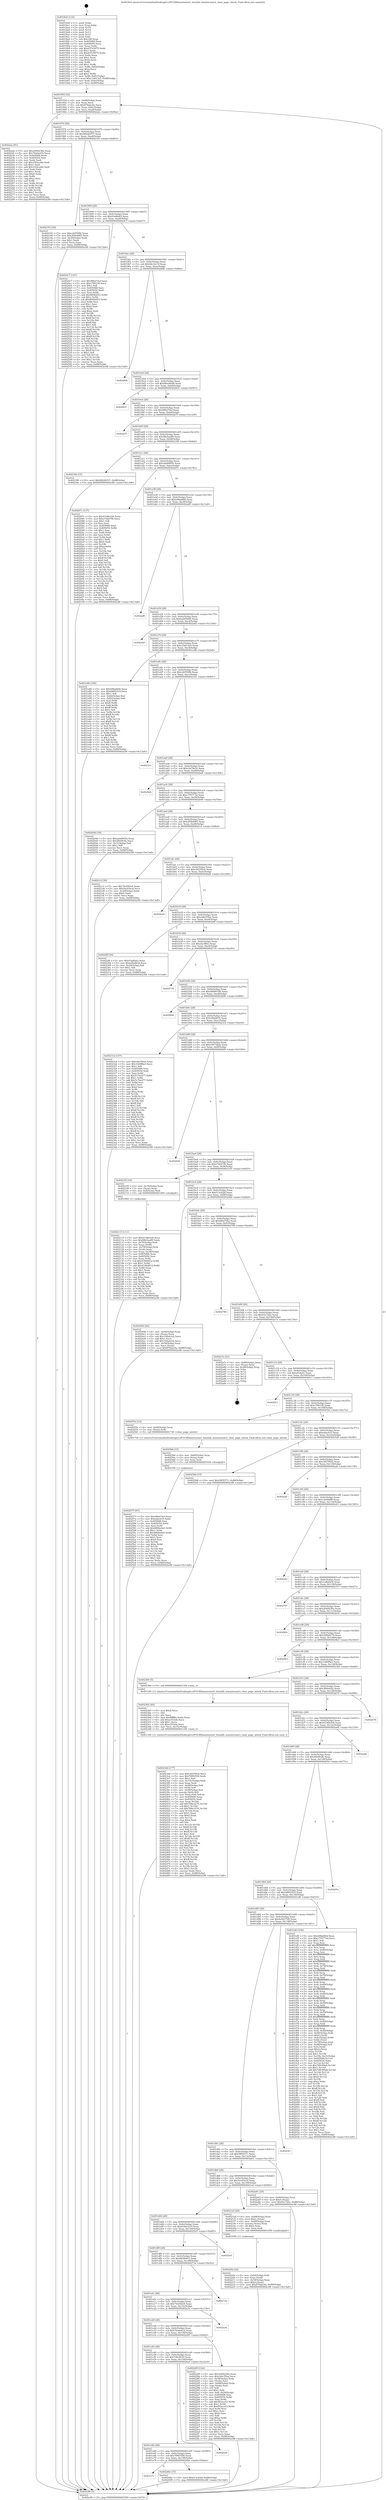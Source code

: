 digraph "0x4018e0" {
  label = "0x4018e0 (/mnt/c/Users/mathe/Desktop/tcc/POCII/binaries/extr_linuxlib..mminternal.h_clear_page_mlock_Final-ollvm.out::main(0))"
  labelloc = "t"
  node[shape=record]

  Entry [label="",width=0.3,height=0.3,shape=circle,fillcolor=black,style=filled]
  "0x401954" [label="{
     0x401954 [32]\l
     | [instrs]\l
     &nbsp;&nbsp;0x401954 \<+6\>: mov -0x88(%rbp),%eax\l
     &nbsp;&nbsp;0x40195a \<+2\>: mov %eax,%ecx\l
     &nbsp;&nbsp;0x40195c \<+6\>: sub $0x879abc6a,%ecx\l
     &nbsp;&nbsp;0x401962 \<+6\>: mov %eax,-0x9c(%rbp)\l
     &nbsp;&nbsp;0x401968 \<+6\>: mov %ecx,-0xa0(%rbp)\l
     &nbsp;&nbsp;0x40196e \<+6\>: je 000000000040222a \<main+0x94a\>\l
  }"]
  "0x40222a" [label="{
     0x40222a [91]\l
     | [instrs]\l
     &nbsp;&nbsp;0x40222a \<+5\>: mov $0x2049230a,%eax\l
     &nbsp;&nbsp;0x40222f \<+5\>: mov $0x762da41b,%ecx\l
     &nbsp;&nbsp;0x402234 \<+7\>: mov 0x405068,%edx\l
     &nbsp;&nbsp;0x40223b \<+7\>: mov 0x405054,%esi\l
     &nbsp;&nbsp;0x402242 \<+2\>: mov %edx,%edi\l
     &nbsp;&nbsp;0x402244 \<+6\>: sub $0x3302ce8d,%edi\l
     &nbsp;&nbsp;0x40224a \<+3\>: sub $0x1,%edi\l
     &nbsp;&nbsp;0x40224d \<+6\>: add $0x3302ce8d,%edi\l
     &nbsp;&nbsp;0x402253 \<+3\>: imul %edi,%edx\l
     &nbsp;&nbsp;0x402256 \<+3\>: and $0x1,%edx\l
     &nbsp;&nbsp;0x402259 \<+3\>: cmp $0x0,%edx\l
     &nbsp;&nbsp;0x40225c \<+4\>: sete %r8b\l
     &nbsp;&nbsp;0x402260 \<+3\>: cmp $0xa,%esi\l
     &nbsp;&nbsp;0x402263 \<+4\>: setl %r9b\l
     &nbsp;&nbsp;0x402267 \<+3\>: mov %r8b,%r10b\l
     &nbsp;&nbsp;0x40226a \<+3\>: and %r9b,%r10b\l
     &nbsp;&nbsp;0x40226d \<+3\>: xor %r9b,%r8b\l
     &nbsp;&nbsp;0x402270 \<+3\>: or %r8b,%r10b\l
     &nbsp;&nbsp;0x402273 \<+4\>: test $0x1,%r10b\l
     &nbsp;&nbsp;0x402277 \<+3\>: cmovne %ecx,%eax\l
     &nbsp;&nbsp;0x40227a \<+6\>: mov %eax,-0x88(%rbp)\l
     &nbsp;&nbsp;0x402280 \<+5\>: jmp 0000000000402c88 \<main+0x13a8\>\l
  }"]
  "0x401974" [label="{
     0x401974 [28]\l
     | [instrs]\l
     &nbsp;&nbsp;0x401974 \<+5\>: jmp 0000000000401979 \<main+0x99\>\l
     &nbsp;&nbsp;0x401979 \<+6\>: mov -0x9c(%rbp),%eax\l
     &nbsp;&nbsp;0x40197f \<+5\>: sub $0x8822b537,%eax\l
     &nbsp;&nbsp;0x401984 \<+6\>: mov %eax,-0xa4(%rbp)\l
     &nbsp;&nbsp;0x40198a \<+6\>: je 0000000000402193 \<main+0x8b3\>\l
  }"]
  Exit [label="",width=0.3,height=0.3,shape=circle,fillcolor=black,style=filled,peripheries=2]
  "0x402193" [label="{
     0x402193 [30]\l
     | [instrs]\l
     &nbsp;&nbsp;0x402193 \<+5\>: mov $0xc26550fb,%eax\l
     &nbsp;&nbsp;0x402198 \<+5\>: mov $0xc85b4985,%ecx\l
     &nbsp;&nbsp;0x40219d \<+3\>: mov -0x30(%rbp),%edx\l
     &nbsp;&nbsp;0x4021a0 \<+3\>: cmp $0x1,%edx\l
     &nbsp;&nbsp;0x4021a3 \<+3\>: cmovl %ecx,%eax\l
     &nbsp;&nbsp;0x4021a6 \<+6\>: mov %eax,-0x88(%rbp)\l
     &nbsp;&nbsp;0x4021ac \<+5\>: jmp 0000000000402c88 \<main+0x13a8\>\l
  }"]
  "0x401990" [label="{
     0x401990 [28]\l
     | [instrs]\l
     &nbsp;&nbsp;0x401990 \<+5\>: jmp 0000000000401995 \<main+0xb5\>\l
     &nbsp;&nbsp;0x401995 \<+6\>: mov -0x9c(%rbp),%eax\l
     &nbsp;&nbsp;0x40199b \<+5\>: sub $0x93a8fa63,%eax\l
     &nbsp;&nbsp;0x4019a0 \<+6\>: mov %eax,-0xa8(%rbp)\l
     &nbsp;&nbsp;0x4019a6 \<+6\>: je 00000000004024c7 \<main+0xbe7\>\l
  }"]
  "0x402575" [label="{
     0x402575 [97]\l
     | [instrs]\l
     &nbsp;&nbsp;0x402575 \<+5\>: mov $0x98627dcf,%ecx\l
     &nbsp;&nbsp;0x40257a \<+5\>: mov $0xedac033,%edx\l
     &nbsp;&nbsp;0x40257f \<+7\>: mov 0x405068,%esi\l
     &nbsp;&nbsp;0x402586 \<+8\>: mov 0x405054,%r8d\l
     &nbsp;&nbsp;0x40258e \<+3\>: mov %esi,%r9d\l
     &nbsp;&nbsp;0x402591 \<+7\>: add $0x8896e0a5,%r9d\l
     &nbsp;&nbsp;0x402598 \<+4\>: sub $0x1,%r9d\l
     &nbsp;&nbsp;0x40259c \<+7\>: sub $0x8896e0a5,%r9d\l
     &nbsp;&nbsp;0x4025a3 \<+4\>: imul %r9d,%esi\l
     &nbsp;&nbsp;0x4025a7 \<+3\>: and $0x1,%esi\l
     &nbsp;&nbsp;0x4025aa \<+3\>: cmp $0x0,%esi\l
     &nbsp;&nbsp;0x4025ad \<+4\>: sete %r10b\l
     &nbsp;&nbsp;0x4025b1 \<+4\>: cmp $0xa,%r8d\l
     &nbsp;&nbsp;0x4025b5 \<+4\>: setl %r11b\l
     &nbsp;&nbsp;0x4025b9 \<+3\>: mov %r10b,%bl\l
     &nbsp;&nbsp;0x4025bc \<+3\>: and %r11b,%bl\l
     &nbsp;&nbsp;0x4025bf \<+3\>: xor %r11b,%r10b\l
     &nbsp;&nbsp;0x4025c2 \<+3\>: or %r10b,%bl\l
     &nbsp;&nbsp;0x4025c5 \<+3\>: test $0x1,%bl\l
     &nbsp;&nbsp;0x4025c8 \<+3\>: cmovne %edx,%ecx\l
     &nbsp;&nbsp;0x4025cb \<+6\>: mov %ecx,-0x88(%rbp)\l
     &nbsp;&nbsp;0x4025d1 \<+5\>: jmp 0000000000402c88 \<main+0x13a8\>\l
  }"]
  "0x4024c7" [label="{
     0x4024c7 [147]\l
     | [instrs]\l
     &nbsp;&nbsp;0x4024c7 \<+5\>: mov $0x98627dcf,%eax\l
     &nbsp;&nbsp;0x4024cc \<+5\>: mov $0xc790338,%ecx\l
     &nbsp;&nbsp;0x4024d1 \<+2\>: mov $0x1,%dl\l
     &nbsp;&nbsp;0x4024d3 \<+7\>: mov 0x405068,%esi\l
     &nbsp;&nbsp;0x4024da \<+7\>: mov 0x405054,%edi\l
     &nbsp;&nbsp;0x4024e1 \<+3\>: mov %esi,%r8d\l
     &nbsp;&nbsp;0x4024e4 \<+7\>: add $0xf694b053,%r8d\l
     &nbsp;&nbsp;0x4024eb \<+4\>: sub $0x1,%r8d\l
     &nbsp;&nbsp;0x4024ef \<+7\>: sub $0xf694b053,%r8d\l
     &nbsp;&nbsp;0x4024f6 \<+4\>: imul %r8d,%esi\l
     &nbsp;&nbsp;0x4024fa \<+3\>: and $0x1,%esi\l
     &nbsp;&nbsp;0x4024fd \<+3\>: cmp $0x0,%esi\l
     &nbsp;&nbsp;0x402500 \<+4\>: sete %r9b\l
     &nbsp;&nbsp;0x402504 \<+3\>: cmp $0xa,%edi\l
     &nbsp;&nbsp;0x402507 \<+4\>: setl %r10b\l
     &nbsp;&nbsp;0x40250b \<+3\>: mov %r9b,%r11b\l
     &nbsp;&nbsp;0x40250e \<+4\>: xor $0xff,%r11b\l
     &nbsp;&nbsp;0x402512 \<+3\>: mov %r10b,%bl\l
     &nbsp;&nbsp;0x402515 \<+3\>: xor $0xff,%bl\l
     &nbsp;&nbsp;0x402518 \<+3\>: xor $0x1,%dl\l
     &nbsp;&nbsp;0x40251b \<+3\>: mov %r11b,%r14b\l
     &nbsp;&nbsp;0x40251e \<+4\>: and $0xff,%r14b\l
     &nbsp;&nbsp;0x402522 \<+3\>: and %dl,%r9b\l
     &nbsp;&nbsp;0x402525 \<+3\>: mov %bl,%r15b\l
     &nbsp;&nbsp;0x402528 \<+4\>: and $0xff,%r15b\l
     &nbsp;&nbsp;0x40252c \<+3\>: and %dl,%r10b\l
     &nbsp;&nbsp;0x40252f \<+3\>: or %r9b,%r14b\l
     &nbsp;&nbsp;0x402532 \<+3\>: or %r10b,%r15b\l
     &nbsp;&nbsp;0x402535 \<+3\>: xor %r15b,%r14b\l
     &nbsp;&nbsp;0x402538 \<+3\>: or %bl,%r11b\l
     &nbsp;&nbsp;0x40253b \<+4\>: xor $0xff,%r11b\l
     &nbsp;&nbsp;0x40253f \<+3\>: or $0x1,%dl\l
     &nbsp;&nbsp;0x402542 \<+3\>: and %dl,%r11b\l
     &nbsp;&nbsp;0x402545 \<+3\>: or %r11b,%r14b\l
     &nbsp;&nbsp;0x402548 \<+4\>: test $0x1,%r14b\l
     &nbsp;&nbsp;0x40254c \<+3\>: cmovne %ecx,%eax\l
     &nbsp;&nbsp;0x40254f \<+6\>: mov %eax,-0x88(%rbp)\l
     &nbsp;&nbsp;0x402555 \<+5\>: jmp 0000000000402c88 \<main+0x13a8\>\l
  }"]
  "0x4019ac" [label="{
     0x4019ac [28]\l
     | [instrs]\l
     &nbsp;&nbsp;0x4019ac \<+5\>: jmp 00000000004019b1 \<main+0xd1\>\l
     &nbsp;&nbsp;0x4019b1 \<+6\>: mov -0x9c(%rbp),%eax\l
     &nbsp;&nbsp;0x4019b7 \<+5\>: sub $0x94c3211f,%eax\l
     &nbsp;&nbsp;0x4019bc \<+6\>: mov %eax,-0xac(%rbp)\l
     &nbsp;&nbsp;0x4019c2 \<+6\>: je 000000000040289b \<main+0xfbb\>\l
  }"]
  "0x402566" [label="{
     0x402566 [15]\l
     | [instrs]\l
     &nbsp;&nbsp;0x402566 \<+4\>: mov -0x60(%rbp),%rax\l
     &nbsp;&nbsp;0x40256a \<+3\>: mov (%rax),%rax\l
     &nbsp;&nbsp;0x40256d \<+3\>: mov %rax,%rdi\l
     &nbsp;&nbsp;0x402570 \<+5\>: call 0000000000401030 \<free@plt\>\l
     | [calls]\l
     &nbsp;&nbsp;0x401030 \{1\} (unknown)\l
  }"]
  "0x40289b" [label="{
     0x40289b\l
  }", style=dashed]
  "0x4019c8" [label="{
     0x4019c8 [28]\l
     | [instrs]\l
     &nbsp;&nbsp;0x4019c8 \<+5\>: jmp 00000000004019cd \<main+0xed\>\l
     &nbsp;&nbsp;0x4019cd \<+6\>: mov -0x9c(%rbp),%eax\l
     &nbsp;&nbsp;0x4019d3 \<+5\>: sub $0x96ee9ed9,%eax\l
     &nbsp;&nbsp;0x4019d8 \<+6\>: mov %eax,-0xb0(%rbp)\l
     &nbsp;&nbsp;0x4019de \<+6\>: je 0000000000402831 \<main+0xf51\>\l
  }"]
  "0x401e7c" [label="{
     0x401e7c\l
  }", style=dashed]
  "0x402831" [label="{
     0x402831\l
  }", style=dashed]
  "0x4019e4" [label="{
     0x4019e4 [28]\l
     | [instrs]\l
     &nbsp;&nbsp;0x4019e4 \<+5\>: jmp 00000000004019e9 \<main+0x109\>\l
     &nbsp;&nbsp;0x4019e9 \<+6\>: mov -0x9c(%rbp),%eax\l
     &nbsp;&nbsp;0x4019ef \<+5\>: sub $0x98627dcf,%eax\l
     &nbsp;&nbsp;0x4019f4 \<+6\>: mov %eax,-0xb4(%rbp)\l
     &nbsp;&nbsp;0x4019fa \<+6\>: je 0000000000402b7f \<main+0x129f\>\l
  }"]
  "0x40248e" [label="{
     0x40248e [15]\l
     | [instrs]\l
     &nbsp;&nbsp;0x40248e \<+10\>: movl $0xf13c42bf,-0x88(%rbp)\l
     &nbsp;&nbsp;0x402498 \<+5\>: jmp 0000000000402c88 \<main+0x13a8\>\l
  }"]
  "0x402b7f" [label="{
     0x402b7f\l
  }", style=dashed]
  "0x401a00" [label="{
     0x401a00 [28]\l
     | [instrs]\l
     &nbsp;&nbsp;0x401a00 \<+5\>: jmp 0000000000401a05 \<main+0x125\>\l
     &nbsp;&nbsp;0x401a05 \<+6\>: mov -0x9c(%rbp),%eax\l
     &nbsp;&nbsp;0x401a0b \<+5\>: sub $0x98e5aa89,%eax\l
     &nbsp;&nbsp;0x401a10 \<+6\>: mov %eax,-0xb8(%rbp)\l
     &nbsp;&nbsp;0x401a16 \<+6\>: je 0000000000402184 \<main+0x8a4\>\l
  }"]
  "0x401e60" [label="{
     0x401e60 [28]\l
     | [instrs]\l
     &nbsp;&nbsp;0x401e60 \<+5\>: jmp 0000000000401e65 \<main+0x585\>\l
     &nbsp;&nbsp;0x401e65 \<+6\>: mov -0x9c(%rbp),%eax\l
     &nbsp;&nbsp;0x401e6b \<+5\>: sub $0x7f993506,%eax\l
     &nbsp;&nbsp;0x401e70 \<+6\>: mov %eax,-0x158(%rbp)\l
     &nbsp;&nbsp;0x401e76 \<+6\>: je 000000000040248e \<main+0xbae\>\l
  }"]
  "0x402184" [label="{
     0x402184 [15]\l
     | [instrs]\l
     &nbsp;&nbsp;0x402184 \<+10\>: movl $0x8822b537,-0x88(%rbp)\l
     &nbsp;&nbsp;0x40218e \<+5\>: jmp 0000000000402c88 \<main+0x13a8\>\l
  }"]
  "0x401a1c" [label="{
     0x401a1c [28]\l
     | [instrs]\l
     &nbsp;&nbsp;0x401a1c \<+5\>: jmp 0000000000401a21 \<main+0x141\>\l
     &nbsp;&nbsp;0x401a21 \<+6\>: mov -0x9c(%rbp),%eax\l
     &nbsp;&nbsp;0x401a27 \<+5\>: sub $0xada69650,%eax\l
     &nbsp;&nbsp;0x401a2c \<+6\>: mov %eax,-0xbc(%rbp)\l
     &nbsp;&nbsp;0x401a32 \<+6\>: je 000000000040207c \<main+0x79c\>\l
  }"]
  "0x402ba9" [label="{
     0x402ba9\l
  }", style=dashed]
  "0x40207c" [label="{
     0x40207c [137]\l
     | [instrs]\l
     &nbsp;&nbsp;0x40207c \<+5\>: mov $0x4336b1b8,%eax\l
     &nbsp;&nbsp;0x402081 \<+5\>: mov $0xe7d207f6,%ecx\l
     &nbsp;&nbsp;0x402086 \<+2\>: mov $0x1,%dl\l
     &nbsp;&nbsp;0x402088 \<+2\>: xor %esi,%esi\l
     &nbsp;&nbsp;0x40208a \<+7\>: mov 0x405068,%edi\l
     &nbsp;&nbsp;0x402091 \<+8\>: mov 0x405054,%r8d\l
     &nbsp;&nbsp;0x402099 \<+3\>: sub $0x1,%esi\l
     &nbsp;&nbsp;0x40209c \<+3\>: mov %edi,%r9d\l
     &nbsp;&nbsp;0x40209f \<+3\>: add %esi,%r9d\l
     &nbsp;&nbsp;0x4020a2 \<+4\>: imul %r9d,%edi\l
     &nbsp;&nbsp;0x4020a6 \<+3\>: and $0x1,%edi\l
     &nbsp;&nbsp;0x4020a9 \<+3\>: cmp $0x0,%edi\l
     &nbsp;&nbsp;0x4020ac \<+4\>: sete %r10b\l
     &nbsp;&nbsp;0x4020b0 \<+4\>: cmp $0xa,%r8d\l
     &nbsp;&nbsp;0x4020b4 \<+4\>: setl %r11b\l
     &nbsp;&nbsp;0x4020b8 \<+3\>: mov %r10b,%bl\l
     &nbsp;&nbsp;0x4020bb \<+3\>: xor $0xff,%bl\l
     &nbsp;&nbsp;0x4020be \<+3\>: mov %r11b,%r14b\l
     &nbsp;&nbsp;0x4020c1 \<+4\>: xor $0xff,%r14b\l
     &nbsp;&nbsp;0x4020c5 \<+3\>: xor $0x0,%dl\l
     &nbsp;&nbsp;0x4020c8 \<+3\>: mov %bl,%r15b\l
     &nbsp;&nbsp;0x4020cb \<+4\>: and $0x0,%r15b\l
     &nbsp;&nbsp;0x4020cf \<+3\>: and %dl,%r10b\l
     &nbsp;&nbsp;0x4020d2 \<+3\>: mov %r14b,%r12b\l
     &nbsp;&nbsp;0x4020d5 \<+4\>: and $0x0,%r12b\l
     &nbsp;&nbsp;0x4020d9 \<+3\>: and %dl,%r11b\l
     &nbsp;&nbsp;0x4020dc \<+3\>: or %r10b,%r15b\l
     &nbsp;&nbsp;0x4020df \<+3\>: or %r11b,%r12b\l
     &nbsp;&nbsp;0x4020e2 \<+3\>: xor %r12b,%r15b\l
     &nbsp;&nbsp;0x4020e5 \<+3\>: or %r14b,%bl\l
     &nbsp;&nbsp;0x4020e8 \<+3\>: xor $0xff,%bl\l
     &nbsp;&nbsp;0x4020eb \<+3\>: or $0x0,%dl\l
     &nbsp;&nbsp;0x4020ee \<+2\>: and %dl,%bl\l
     &nbsp;&nbsp;0x4020f0 \<+3\>: or %bl,%r15b\l
     &nbsp;&nbsp;0x4020f3 \<+4\>: test $0x1,%r15b\l
     &nbsp;&nbsp;0x4020f7 \<+3\>: cmovne %ecx,%eax\l
     &nbsp;&nbsp;0x4020fa \<+6\>: mov %eax,-0x88(%rbp)\l
     &nbsp;&nbsp;0x402100 \<+5\>: jmp 0000000000402c88 \<main+0x13a8\>\l
  }"]
  "0x401a38" [label="{
     0x401a38 [28]\l
     | [instrs]\l
     &nbsp;&nbsp;0x401a38 \<+5\>: jmp 0000000000401a3d \<main+0x15d\>\l
     &nbsp;&nbsp;0x401a3d \<+6\>: mov -0x9c(%rbp),%eax\l
     &nbsp;&nbsp;0x401a43 \<+5\>: sub $0xb98a66fd,%eax\l
     &nbsp;&nbsp;0x401a48 \<+6\>: mov %eax,-0xc0(%rbp)\l
     &nbsp;&nbsp;0x401a4e \<+6\>: je 0000000000402a8f \<main+0x11af\>\l
  }"]
  "0x4023dd" [label="{
     0x4023dd [177]\l
     | [instrs]\l
     &nbsp;&nbsp;0x4023dd \<+5\>: mov $0xc8d350cb,%ecx\l
     &nbsp;&nbsp;0x4023e2 \<+5\>: mov $0x7f993506,%edx\l
     &nbsp;&nbsp;0x4023e7 \<+3\>: mov $0x1,%sil\l
     &nbsp;&nbsp;0x4023ea \<+6\>: mov -0x15c(%rbp),%edi\l
     &nbsp;&nbsp;0x4023f0 \<+3\>: imul %eax,%edi\l
     &nbsp;&nbsp;0x4023f3 \<+4\>: mov -0x60(%rbp),%r8\l
     &nbsp;&nbsp;0x4023f7 \<+3\>: mov (%r8),%r8\l
     &nbsp;&nbsp;0x4023fa \<+4\>: mov -0x58(%rbp),%r9\l
     &nbsp;&nbsp;0x4023fe \<+3\>: movslq (%r9),%r9\l
     &nbsp;&nbsp;0x402401 \<+4\>: mov %edi,(%r8,%r9,4)\l
     &nbsp;&nbsp;0x402405 \<+7\>: mov 0x405068,%eax\l
     &nbsp;&nbsp;0x40240c \<+7\>: mov 0x405054,%edi\l
     &nbsp;&nbsp;0x402413 \<+3\>: mov %eax,%r10d\l
     &nbsp;&nbsp;0x402416 \<+7\>: add $0x768e3276,%r10d\l
     &nbsp;&nbsp;0x40241d \<+4\>: sub $0x1,%r10d\l
     &nbsp;&nbsp;0x402421 \<+7\>: sub $0x768e3276,%r10d\l
     &nbsp;&nbsp;0x402428 \<+4\>: imul %r10d,%eax\l
     &nbsp;&nbsp;0x40242c \<+3\>: and $0x1,%eax\l
     &nbsp;&nbsp;0x40242f \<+3\>: cmp $0x0,%eax\l
     &nbsp;&nbsp;0x402432 \<+4\>: sete %r11b\l
     &nbsp;&nbsp;0x402436 \<+3\>: cmp $0xa,%edi\l
     &nbsp;&nbsp;0x402439 \<+3\>: setl %bl\l
     &nbsp;&nbsp;0x40243c \<+3\>: mov %r11b,%r14b\l
     &nbsp;&nbsp;0x40243f \<+4\>: xor $0xff,%r14b\l
     &nbsp;&nbsp;0x402443 \<+3\>: mov %bl,%r15b\l
     &nbsp;&nbsp;0x402446 \<+4\>: xor $0xff,%r15b\l
     &nbsp;&nbsp;0x40244a \<+4\>: xor $0x1,%sil\l
     &nbsp;&nbsp;0x40244e \<+3\>: mov %r14b,%r12b\l
     &nbsp;&nbsp;0x402451 \<+4\>: and $0xff,%r12b\l
     &nbsp;&nbsp;0x402455 \<+3\>: and %sil,%r11b\l
     &nbsp;&nbsp;0x402458 \<+3\>: mov %r15b,%r13b\l
     &nbsp;&nbsp;0x40245b \<+4\>: and $0xff,%r13b\l
     &nbsp;&nbsp;0x40245f \<+3\>: and %sil,%bl\l
     &nbsp;&nbsp;0x402462 \<+3\>: or %r11b,%r12b\l
     &nbsp;&nbsp;0x402465 \<+3\>: or %bl,%r13b\l
     &nbsp;&nbsp;0x402468 \<+3\>: xor %r13b,%r12b\l
     &nbsp;&nbsp;0x40246b \<+3\>: or %r15b,%r14b\l
     &nbsp;&nbsp;0x40246e \<+4\>: xor $0xff,%r14b\l
     &nbsp;&nbsp;0x402472 \<+4\>: or $0x1,%sil\l
     &nbsp;&nbsp;0x402476 \<+3\>: and %sil,%r14b\l
     &nbsp;&nbsp;0x402479 \<+3\>: or %r14b,%r12b\l
     &nbsp;&nbsp;0x40247c \<+4\>: test $0x1,%r12b\l
     &nbsp;&nbsp;0x402480 \<+3\>: cmovne %edx,%ecx\l
     &nbsp;&nbsp;0x402483 \<+6\>: mov %ecx,-0x88(%rbp)\l
     &nbsp;&nbsp;0x402489 \<+5\>: jmp 0000000000402c88 \<main+0x13a8\>\l
  }"]
  "0x402a8f" [label="{
     0x402a8f\l
  }", style=dashed]
  "0x401a54" [label="{
     0x401a54 [28]\l
     | [instrs]\l
     &nbsp;&nbsp;0x401a54 \<+5\>: jmp 0000000000401a59 \<main+0x179\>\l
     &nbsp;&nbsp;0x401a59 \<+6\>: mov -0x9c(%rbp),%eax\l
     &nbsp;&nbsp;0x401a5f \<+5\>: sub $0xba045b68,%eax\l
     &nbsp;&nbsp;0x401a64 \<+6\>: mov %eax,-0xc4(%rbp)\l
     &nbsp;&nbsp;0x401a6a \<+6\>: je 0000000000402a4d \<main+0x116d\>\l
  }"]
  "0x4023b5" [label="{
     0x4023b5 [40]\l
     | [instrs]\l
     &nbsp;&nbsp;0x4023b5 \<+5\>: mov $0x2,%ecx\l
     &nbsp;&nbsp;0x4023ba \<+1\>: cltd\l
     &nbsp;&nbsp;0x4023bb \<+2\>: idiv %ecx\l
     &nbsp;&nbsp;0x4023bd \<+6\>: imul $0xfffffffe,%edx,%ecx\l
     &nbsp;&nbsp;0x4023c3 \<+6\>: add $0xe353efe,%ecx\l
     &nbsp;&nbsp;0x4023c9 \<+3\>: add $0x1,%ecx\l
     &nbsp;&nbsp;0x4023cc \<+6\>: sub $0xe353efe,%ecx\l
     &nbsp;&nbsp;0x4023d2 \<+6\>: mov %ecx,-0x15c(%rbp)\l
     &nbsp;&nbsp;0x4023d8 \<+5\>: call 0000000000401160 \<next_i\>\l
     | [calls]\l
     &nbsp;&nbsp;0x401160 \{1\} (/mnt/c/Users/mathe/Desktop/tcc/POCII/binaries/extr_linuxlib..mminternal.h_clear_page_mlock_Final-ollvm.out::next_i)\l
  }"]
  "0x402a4d" [label="{
     0x402a4d\l
  }", style=dashed]
  "0x401a70" [label="{
     0x401a70 [28]\l
     | [instrs]\l
     &nbsp;&nbsp;0x401a70 \<+5\>: jmp 0000000000401a75 \<main+0x195\>\l
     &nbsp;&nbsp;0x401a75 \<+6\>: mov -0x9c(%rbp),%eax\l
     &nbsp;&nbsp;0x401a7b \<+5\>: sub $0xc1b813a5,%eax\l
     &nbsp;&nbsp;0x401a80 \<+6\>: mov %eax,-0xc8(%rbp)\l
     &nbsp;&nbsp;0x401a86 \<+6\>: je 0000000000401e86 \<main+0x5a6\>\l
  }"]
  "0x401e44" [label="{
     0x401e44 [28]\l
     | [instrs]\l
     &nbsp;&nbsp;0x401e44 \<+5\>: jmp 0000000000401e49 \<main+0x569\>\l
     &nbsp;&nbsp;0x401e49 \<+6\>: mov -0x9c(%rbp),%eax\l
     &nbsp;&nbsp;0x401e4f \<+5\>: sub $0x7dd1fb19,%eax\l
     &nbsp;&nbsp;0x401e54 \<+6\>: mov %eax,-0x154(%rbp)\l
     &nbsp;&nbsp;0x401e5a \<+6\>: je 0000000000402ba9 \<main+0x12c9\>\l
  }"]
  "0x401e86" [label="{
     0x401e86 [106]\l
     | [instrs]\l
     &nbsp;&nbsp;0x401e86 \<+5\>: mov $0xb98a66fd,%eax\l
     &nbsp;&nbsp;0x401e8b \<+5\>: mov $0x490f1819,%ecx\l
     &nbsp;&nbsp;0x401e90 \<+2\>: mov $0x1,%dl\l
     &nbsp;&nbsp;0x401e92 \<+7\>: mov -0x82(%rbp),%sil\l
     &nbsp;&nbsp;0x401e99 \<+7\>: mov -0x81(%rbp),%dil\l
     &nbsp;&nbsp;0x401ea0 \<+3\>: mov %sil,%r8b\l
     &nbsp;&nbsp;0x401ea3 \<+4\>: xor $0xff,%r8b\l
     &nbsp;&nbsp;0x401ea7 \<+3\>: mov %dil,%r9b\l
     &nbsp;&nbsp;0x401eaa \<+4\>: xor $0xff,%r9b\l
     &nbsp;&nbsp;0x401eae \<+3\>: xor $0x1,%dl\l
     &nbsp;&nbsp;0x401eb1 \<+3\>: mov %r8b,%r10b\l
     &nbsp;&nbsp;0x401eb4 \<+4\>: and $0xff,%r10b\l
     &nbsp;&nbsp;0x401eb8 \<+3\>: and %dl,%sil\l
     &nbsp;&nbsp;0x401ebb \<+3\>: mov %r9b,%r11b\l
     &nbsp;&nbsp;0x401ebe \<+4\>: and $0xff,%r11b\l
     &nbsp;&nbsp;0x401ec2 \<+3\>: and %dl,%dil\l
     &nbsp;&nbsp;0x401ec5 \<+3\>: or %sil,%r10b\l
     &nbsp;&nbsp;0x401ec8 \<+3\>: or %dil,%r11b\l
     &nbsp;&nbsp;0x401ecb \<+3\>: xor %r11b,%r10b\l
     &nbsp;&nbsp;0x401ece \<+3\>: or %r9b,%r8b\l
     &nbsp;&nbsp;0x401ed1 \<+4\>: xor $0xff,%r8b\l
     &nbsp;&nbsp;0x401ed5 \<+3\>: or $0x1,%dl\l
     &nbsp;&nbsp;0x401ed8 \<+3\>: and %dl,%r8b\l
     &nbsp;&nbsp;0x401edb \<+3\>: or %r8b,%r10b\l
     &nbsp;&nbsp;0x401ede \<+4\>: test $0x1,%r10b\l
     &nbsp;&nbsp;0x401ee2 \<+3\>: cmovne %ecx,%eax\l
     &nbsp;&nbsp;0x401ee5 \<+6\>: mov %eax,-0x88(%rbp)\l
     &nbsp;&nbsp;0x401eeb \<+5\>: jmp 0000000000402c88 \<main+0x13a8\>\l
  }"]
  "0x401a8c" [label="{
     0x401a8c [28]\l
     | [instrs]\l
     &nbsp;&nbsp;0x401a8c \<+5\>: jmp 0000000000401a91 \<main+0x1b1\>\l
     &nbsp;&nbsp;0x401a91 \<+6\>: mov -0x9c(%rbp),%eax\l
     &nbsp;&nbsp;0x401a97 \<+5\>: sub $0xc26550fb,%eax\l
     &nbsp;&nbsp;0x401a9c \<+6\>: mov %eax,-0xcc(%rbp)\l
     &nbsp;&nbsp;0x401aa2 \<+6\>: je 00000000004021b1 \<main+0x8d1\>\l
  }"]
  "0x402c88" [label="{
     0x402c88 [5]\l
     | [instrs]\l
     &nbsp;&nbsp;0x402c88 \<+5\>: jmp 0000000000401954 \<main+0x74\>\l
  }"]
  "0x4018e0" [label="{
     0x4018e0 [116]\l
     | [instrs]\l
     &nbsp;&nbsp;0x4018e0 \<+1\>: push %rbp\l
     &nbsp;&nbsp;0x4018e1 \<+3\>: mov %rsp,%rbp\l
     &nbsp;&nbsp;0x4018e4 \<+2\>: push %r15\l
     &nbsp;&nbsp;0x4018e6 \<+2\>: push %r14\l
     &nbsp;&nbsp;0x4018e8 \<+2\>: push %r13\l
     &nbsp;&nbsp;0x4018ea \<+2\>: push %r12\l
     &nbsp;&nbsp;0x4018ec \<+1\>: push %rbx\l
     &nbsp;&nbsp;0x4018ed \<+7\>: sub $0x168,%rsp\l
     &nbsp;&nbsp;0x4018f4 \<+7\>: mov 0x405068,%eax\l
     &nbsp;&nbsp;0x4018fb \<+7\>: mov 0x405054,%ecx\l
     &nbsp;&nbsp;0x401902 \<+2\>: mov %eax,%edx\l
     &nbsp;&nbsp;0x401904 \<+6\>: add $0xd37e5675,%edx\l
     &nbsp;&nbsp;0x40190a \<+3\>: sub $0x1,%edx\l
     &nbsp;&nbsp;0x40190d \<+6\>: sub $0xd37e5675,%edx\l
     &nbsp;&nbsp;0x401913 \<+3\>: imul %edx,%eax\l
     &nbsp;&nbsp;0x401916 \<+3\>: and $0x1,%eax\l
     &nbsp;&nbsp;0x401919 \<+3\>: cmp $0x0,%eax\l
     &nbsp;&nbsp;0x40191c \<+4\>: sete %r8b\l
     &nbsp;&nbsp;0x401920 \<+4\>: and $0x1,%r8b\l
     &nbsp;&nbsp;0x401924 \<+7\>: mov %r8b,-0x82(%rbp)\l
     &nbsp;&nbsp;0x40192b \<+3\>: cmp $0xa,%ecx\l
     &nbsp;&nbsp;0x40192e \<+4\>: setl %r8b\l
     &nbsp;&nbsp;0x401932 \<+4\>: and $0x1,%r8b\l
     &nbsp;&nbsp;0x401936 \<+7\>: mov %r8b,-0x81(%rbp)\l
     &nbsp;&nbsp;0x40193d \<+10\>: movl $0xc1b813a5,-0x88(%rbp)\l
     &nbsp;&nbsp;0x401947 \<+6\>: mov %edi,-0x8c(%rbp)\l
     &nbsp;&nbsp;0x40194d \<+7\>: mov %rsi,-0x98(%rbp)\l
  }"]
  "0x402285" [label="{
     0x402285 [122]\l
     | [instrs]\l
     &nbsp;&nbsp;0x402285 \<+5\>: mov $0x2049230a,%eax\l
     &nbsp;&nbsp;0x40228a \<+5\>: mov $0xcb9c55ba,%ecx\l
     &nbsp;&nbsp;0x40228f \<+4\>: mov -0x58(%rbp),%rdx\l
     &nbsp;&nbsp;0x402293 \<+2\>: mov (%rdx),%esi\l
     &nbsp;&nbsp;0x402295 \<+4\>: mov -0x68(%rbp),%rdx\l
     &nbsp;&nbsp;0x402299 \<+2\>: cmp (%rdx),%esi\l
     &nbsp;&nbsp;0x40229b \<+4\>: setl %dil\l
     &nbsp;&nbsp;0x40229f \<+4\>: and $0x1,%dil\l
     &nbsp;&nbsp;0x4022a3 \<+4\>: mov %dil,-0x29(%rbp)\l
     &nbsp;&nbsp;0x4022a7 \<+7\>: mov 0x405068,%esi\l
     &nbsp;&nbsp;0x4022ae \<+8\>: mov 0x405054,%r8d\l
     &nbsp;&nbsp;0x4022b6 \<+3\>: mov %esi,%r9d\l
     &nbsp;&nbsp;0x4022b9 \<+7\>: add $0xf93ece53,%r9d\l
     &nbsp;&nbsp;0x4022c0 \<+4\>: sub $0x1,%r9d\l
     &nbsp;&nbsp;0x4022c4 \<+7\>: sub $0xf93ece53,%r9d\l
     &nbsp;&nbsp;0x4022cb \<+4\>: imul %r9d,%esi\l
     &nbsp;&nbsp;0x4022cf \<+3\>: and $0x1,%esi\l
     &nbsp;&nbsp;0x4022d2 \<+3\>: cmp $0x0,%esi\l
     &nbsp;&nbsp;0x4022d5 \<+4\>: sete %dil\l
     &nbsp;&nbsp;0x4022d9 \<+4\>: cmp $0xa,%r8d\l
     &nbsp;&nbsp;0x4022dd \<+4\>: setl %r10b\l
     &nbsp;&nbsp;0x4022e1 \<+3\>: mov %dil,%r11b\l
     &nbsp;&nbsp;0x4022e4 \<+3\>: and %r10b,%r11b\l
     &nbsp;&nbsp;0x4022e7 \<+3\>: xor %r10b,%dil\l
     &nbsp;&nbsp;0x4022ea \<+3\>: or %dil,%r11b\l
     &nbsp;&nbsp;0x4022ed \<+4\>: test $0x1,%r11b\l
     &nbsp;&nbsp;0x4022f1 \<+3\>: cmovne %ecx,%eax\l
     &nbsp;&nbsp;0x4022f4 \<+6\>: mov %eax,-0x88(%rbp)\l
     &nbsp;&nbsp;0x4022fa \<+5\>: jmp 0000000000402c88 \<main+0x13a8\>\l
  }"]
  "0x4021b1" [label="{
     0x4021b1\l
  }", style=dashed]
  "0x401aa8" [label="{
     0x401aa8 [28]\l
     | [instrs]\l
     &nbsp;&nbsp;0x401aa8 \<+5\>: jmp 0000000000401aad \<main+0x1cd\>\l
     &nbsp;&nbsp;0x401aad \<+6\>: mov -0x9c(%rbp),%eax\l
     &nbsp;&nbsp;0x401ab3 \<+5\>: sub $0xc2a78e3c,%eax\l
     &nbsp;&nbsp;0x401ab8 \<+6\>: mov %eax,-0xd0(%rbp)\l
     &nbsp;&nbsp;0x401abe \<+6\>: je 0000000000402be6 \<main+0x1306\>\l
  }"]
  "0x401e28" [label="{
     0x401e28 [28]\l
     | [instrs]\l
     &nbsp;&nbsp;0x401e28 \<+5\>: jmp 0000000000401e2d \<main+0x54d\>\l
     &nbsp;&nbsp;0x401e2d \<+6\>: mov -0x9c(%rbp),%eax\l
     &nbsp;&nbsp;0x401e33 \<+5\>: sub $0x762da41b,%eax\l
     &nbsp;&nbsp;0x401e38 \<+6\>: mov %eax,-0x150(%rbp)\l
     &nbsp;&nbsp;0x401e3e \<+6\>: je 0000000000402285 \<main+0x9a5\>\l
  }"]
  "0x402be6" [label="{
     0x402be6\l
  }", style=dashed]
  "0x401ac4" [label="{
     0x401ac4 [28]\l
     | [instrs]\l
     &nbsp;&nbsp;0x401ac4 \<+5\>: jmp 0000000000401ac9 \<main+0x1e9\>\l
     &nbsp;&nbsp;0x401ac9 \<+6\>: mov -0x9c(%rbp),%eax\l
     &nbsp;&nbsp;0x401acf \<+5\>: sub $0xc755773d,%eax\l
     &nbsp;&nbsp;0x401ad4 \<+6\>: mov %eax,-0xd4(%rbp)\l
     &nbsp;&nbsp;0x401ada \<+6\>: je 0000000000402040 \<main+0x760\>\l
  }"]
  "0x402a3e" [label="{
     0x402a3e\l
  }", style=dashed]
  "0x402040" [label="{
     0x402040 [30]\l
     | [instrs]\l
     &nbsp;&nbsp;0x402040 \<+5\>: mov $0xada69650,%eax\l
     &nbsp;&nbsp;0x402045 \<+5\>: mov $0x48ef9c9e,%ecx\l
     &nbsp;&nbsp;0x40204a \<+3\>: mov -0x31(%rbp),%dl\l
     &nbsp;&nbsp;0x40204d \<+3\>: test $0x1,%dl\l
     &nbsp;&nbsp;0x402050 \<+3\>: cmovne %ecx,%eax\l
     &nbsp;&nbsp;0x402053 \<+6\>: mov %eax,-0x88(%rbp)\l
     &nbsp;&nbsp;0x402059 \<+5\>: jmp 0000000000402c88 \<main+0x13a8\>\l
  }"]
  "0x401ae0" [label="{
     0x401ae0 [28]\l
     | [instrs]\l
     &nbsp;&nbsp;0x401ae0 \<+5\>: jmp 0000000000401ae5 \<main+0x205\>\l
     &nbsp;&nbsp;0x401ae5 \<+6\>: mov -0x9c(%rbp),%eax\l
     &nbsp;&nbsp;0x401aeb \<+5\>: sub $0xc85b4985,%eax\l
     &nbsp;&nbsp;0x401af0 \<+6\>: mov %eax,-0xd8(%rbp)\l
     &nbsp;&nbsp;0x401af6 \<+6\>: je 00000000004021cf \<main+0x8ef\>\l
  }"]
  "0x401e0c" [label="{
     0x401e0c [28]\l
     | [instrs]\l
     &nbsp;&nbsp;0x401e0c \<+5\>: jmp 0000000000401e11 \<main+0x531\>\l
     &nbsp;&nbsp;0x401e11 \<+6\>: mov -0x9c(%rbp),%eax\l
     &nbsp;&nbsp;0x401e17 \<+5\>: sub $0x70c692e8,%eax\l
     &nbsp;&nbsp;0x401e1c \<+6\>: mov %eax,-0x14c(%rbp)\l
     &nbsp;&nbsp;0x401e22 \<+6\>: je 0000000000402a3e \<main+0x115e\>\l
  }"]
  "0x4021cf" [label="{
     0x4021cf [30]\l
     | [instrs]\l
     &nbsp;&nbsp;0x4021cf \<+5\>: mov $0x70c692e8,%eax\l
     &nbsp;&nbsp;0x4021d4 \<+5\>: mov $0x5ec93ecd,%ecx\l
     &nbsp;&nbsp;0x4021d9 \<+3\>: mov -0x30(%rbp),%edx\l
     &nbsp;&nbsp;0x4021dc \<+3\>: cmp $0x0,%edx\l
     &nbsp;&nbsp;0x4021df \<+3\>: cmove %ecx,%eax\l
     &nbsp;&nbsp;0x4021e2 \<+6\>: mov %eax,-0x88(%rbp)\l
     &nbsp;&nbsp;0x4021e8 \<+5\>: jmp 0000000000402c88 \<main+0x13a8\>\l
  }"]
  "0x401afc" [label="{
     0x401afc [28]\l
     | [instrs]\l
     &nbsp;&nbsp;0x401afc \<+5\>: jmp 0000000000401b01 \<main+0x221\>\l
     &nbsp;&nbsp;0x401b01 \<+6\>: mov -0x9c(%rbp),%eax\l
     &nbsp;&nbsp;0x401b07 \<+5\>: sub $0xc8d350cb,%eax\l
     &nbsp;&nbsp;0x401b0c \<+6\>: mov %eax,-0xdc(%rbp)\l
     &nbsp;&nbsp;0x401b12 \<+6\>: je 0000000000402b29 \<main+0x1249\>\l
  }"]
  "0x40273a" [label="{
     0x40273a\l
  }", style=dashed]
  "0x402b29" [label="{
     0x402b29\l
  }", style=dashed]
  "0x401b18" [label="{
     0x401b18 [28]\l
     | [instrs]\l
     &nbsp;&nbsp;0x401b18 \<+5\>: jmp 0000000000401b1d \<main+0x23d\>\l
     &nbsp;&nbsp;0x401b1d \<+6\>: mov -0x9c(%rbp),%eax\l
     &nbsp;&nbsp;0x401b23 \<+5\>: sub $0xcb9c55ba,%eax\l
     &nbsp;&nbsp;0x401b28 \<+6\>: mov %eax,-0xe0(%rbp)\l
     &nbsp;&nbsp;0x401b2e \<+6\>: je 00000000004022ff \<main+0xa1f\>\l
  }"]
  "0x401df0" [label="{
     0x401df0 [28]\l
     | [instrs]\l
     &nbsp;&nbsp;0x401df0 \<+5\>: jmp 0000000000401df5 \<main+0x515\>\l
     &nbsp;&nbsp;0x401df5 \<+6\>: mov -0x9c(%rbp),%eax\l
     &nbsp;&nbsp;0x401dfb \<+5\>: sub $0x6b580fc5,%eax\l
     &nbsp;&nbsp;0x401e00 \<+6\>: mov %eax,-0x148(%rbp)\l
     &nbsp;&nbsp;0x401e06 \<+6\>: je 000000000040273a \<main+0xe5a\>\l
  }"]
  "0x4022ff" [label="{
     0x4022ff [30]\l
     | [instrs]\l
     &nbsp;&nbsp;0x4022ff \<+5\>: mov $0x93a8fa63,%eax\l
     &nbsp;&nbsp;0x402304 \<+5\>: mov $0xe0fad816,%ecx\l
     &nbsp;&nbsp;0x402309 \<+3\>: mov -0x29(%rbp),%dl\l
     &nbsp;&nbsp;0x40230c \<+3\>: test $0x1,%dl\l
     &nbsp;&nbsp;0x40230f \<+3\>: cmovne %ecx,%eax\l
     &nbsp;&nbsp;0x402312 \<+6\>: mov %eax,-0x88(%rbp)\l
     &nbsp;&nbsp;0x402318 \<+5\>: jmp 0000000000402c88 \<main+0x13a8\>\l
  }"]
  "0x401b34" [label="{
     0x401b34 [28]\l
     | [instrs]\l
     &nbsp;&nbsp;0x401b34 \<+5\>: jmp 0000000000401b39 \<main+0x259\>\l
     &nbsp;&nbsp;0x401b39 \<+6\>: mov -0x9c(%rbp),%eax\l
     &nbsp;&nbsp;0x401b3f \<+5\>: sub $0xd2cf8fec,%eax\l
     &nbsp;&nbsp;0x401b44 \<+6\>: mov %eax,-0xe4(%rbp)\l
     &nbsp;&nbsp;0x401b4a \<+6\>: je 0000000000402716 \<main+0xe36\>\l
  }"]
  "0x4025e5" [label="{
     0x4025e5\l
  }", style=dashed]
  "0x402716" [label="{
     0x402716\l
  }", style=dashed]
  "0x401b50" [label="{
     0x401b50 [28]\l
     | [instrs]\l
     &nbsp;&nbsp;0x401b50 \<+5\>: jmp 0000000000401b55 \<main+0x275\>\l
     &nbsp;&nbsp;0x401b55 \<+6\>: mov -0x9c(%rbp),%eax\l
     &nbsp;&nbsp;0x401b5b \<+5\>: sub $0xd6066180,%eax\l
     &nbsp;&nbsp;0x401b60 \<+6\>: mov %eax,-0xe8(%rbp)\l
     &nbsp;&nbsp;0x401b66 \<+6\>: je 0000000000402840 \<main+0xf60\>\l
  }"]
  "0x40220a" [label="{
     0x40220a [32]\l
     | [instrs]\l
     &nbsp;&nbsp;0x40220a \<+4\>: mov -0x60(%rbp),%rdi\l
     &nbsp;&nbsp;0x40220e \<+3\>: mov %rax,(%rdi)\l
     &nbsp;&nbsp;0x402211 \<+4\>: mov -0x58(%rbp),%rax\l
     &nbsp;&nbsp;0x402215 \<+6\>: movl $0x0,(%rax)\l
     &nbsp;&nbsp;0x40221b \<+10\>: movl $0x879abc6a,-0x88(%rbp)\l
     &nbsp;&nbsp;0x402225 \<+5\>: jmp 0000000000402c88 \<main+0x13a8\>\l
  }"]
  "0x402840" [label="{
     0x402840\l
  }", style=dashed]
  "0x401b6c" [label="{
     0x401b6c [28]\l
     | [instrs]\l
     &nbsp;&nbsp;0x401b6c \<+5\>: jmp 0000000000401b71 \<main+0x291\>\l
     &nbsp;&nbsp;0x401b71 \<+6\>: mov -0x9c(%rbp),%eax\l
     &nbsp;&nbsp;0x401b77 \<+5\>: sub $0xe0fad816,%eax\l
     &nbsp;&nbsp;0x401b7c \<+6\>: mov %eax,-0xec(%rbp)\l
     &nbsp;&nbsp;0x401b82 \<+6\>: je 000000000040231d \<main+0xa3d\>\l
  }"]
  "0x401dd4" [label="{
     0x401dd4 [28]\l
     | [instrs]\l
     &nbsp;&nbsp;0x401dd4 \<+5\>: jmp 0000000000401dd9 \<main+0x4f9\>\l
     &nbsp;&nbsp;0x401dd9 \<+6\>: mov -0x9c(%rbp),%eax\l
     &nbsp;&nbsp;0x401ddf \<+5\>: sub $0x63463210,%eax\l
     &nbsp;&nbsp;0x401de4 \<+6\>: mov %eax,-0x144(%rbp)\l
     &nbsp;&nbsp;0x401dea \<+6\>: je 00000000004025e5 \<main+0xd05\>\l
  }"]
  "0x40231d" [label="{
     0x40231d [147]\l
     | [instrs]\l
     &nbsp;&nbsp;0x40231d \<+5\>: mov $0xc8d350cb,%eax\l
     &nbsp;&nbsp;0x402322 \<+5\>: mov $0x33d0f8a3,%ecx\l
     &nbsp;&nbsp;0x402327 \<+2\>: mov $0x1,%dl\l
     &nbsp;&nbsp;0x402329 \<+7\>: mov 0x405068,%esi\l
     &nbsp;&nbsp;0x402330 \<+7\>: mov 0x405054,%edi\l
     &nbsp;&nbsp;0x402337 \<+3\>: mov %esi,%r8d\l
     &nbsp;&nbsp;0x40233a \<+7\>: sub $0x5c7be277,%r8d\l
     &nbsp;&nbsp;0x402341 \<+4\>: sub $0x1,%r8d\l
     &nbsp;&nbsp;0x402345 \<+7\>: add $0x5c7be277,%r8d\l
     &nbsp;&nbsp;0x40234c \<+4\>: imul %r8d,%esi\l
     &nbsp;&nbsp;0x402350 \<+3\>: and $0x1,%esi\l
     &nbsp;&nbsp;0x402353 \<+3\>: cmp $0x0,%esi\l
     &nbsp;&nbsp;0x402356 \<+4\>: sete %r9b\l
     &nbsp;&nbsp;0x40235a \<+3\>: cmp $0xa,%edi\l
     &nbsp;&nbsp;0x40235d \<+4\>: setl %r10b\l
     &nbsp;&nbsp;0x402361 \<+3\>: mov %r9b,%r11b\l
     &nbsp;&nbsp;0x402364 \<+4\>: xor $0xff,%r11b\l
     &nbsp;&nbsp;0x402368 \<+3\>: mov %r10b,%bl\l
     &nbsp;&nbsp;0x40236b \<+3\>: xor $0xff,%bl\l
     &nbsp;&nbsp;0x40236e \<+3\>: xor $0x1,%dl\l
     &nbsp;&nbsp;0x402371 \<+3\>: mov %r11b,%r14b\l
     &nbsp;&nbsp;0x402374 \<+4\>: and $0xff,%r14b\l
     &nbsp;&nbsp;0x402378 \<+3\>: and %dl,%r9b\l
     &nbsp;&nbsp;0x40237b \<+3\>: mov %bl,%r15b\l
     &nbsp;&nbsp;0x40237e \<+4\>: and $0xff,%r15b\l
     &nbsp;&nbsp;0x402382 \<+3\>: and %dl,%r10b\l
     &nbsp;&nbsp;0x402385 \<+3\>: or %r9b,%r14b\l
     &nbsp;&nbsp;0x402388 \<+3\>: or %r10b,%r15b\l
     &nbsp;&nbsp;0x40238b \<+3\>: xor %r15b,%r14b\l
     &nbsp;&nbsp;0x40238e \<+3\>: or %bl,%r11b\l
     &nbsp;&nbsp;0x402391 \<+4\>: xor $0xff,%r11b\l
     &nbsp;&nbsp;0x402395 \<+3\>: or $0x1,%dl\l
     &nbsp;&nbsp;0x402398 \<+3\>: and %dl,%r11b\l
     &nbsp;&nbsp;0x40239b \<+3\>: or %r11b,%r14b\l
     &nbsp;&nbsp;0x40239e \<+4\>: test $0x1,%r14b\l
     &nbsp;&nbsp;0x4023a2 \<+3\>: cmovne %ecx,%eax\l
     &nbsp;&nbsp;0x4023a5 \<+6\>: mov %eax,-0x88(%rbp)\l
     &nbsp;&nbsp;0x4023ab \<+5\>: jmp 0000000000402c88 \<main+0x13a8\>\l
  }"]
  "0x401b88" [label="{
     0x401b88 [28]\l
     | [instrs]\l
     &nbsp;&nbsp;0x401b88 \<+5\>: jmp 0000000000401b8d \<main+0x2ad\>\l
     &nbsp;&nbsp;0x401b8d \<+6\>: mov -0x9c(%rbp),%eax\l
     &nbsp;&nbsp;0x401b93 \<+5\>: sub $0xe5473dab,%eax\l
     &nbsp;&nbsp;0x401b98 \<+6\>: mov %eax,-0xf0(%rbp)\l
     &nbsp;&nbsp;0x401b9e \<+6\>: je 0000000000402920 \<main+0x1040\>\l
  }"]
  "0x4021ed" [label="{
     0x4021ed [29]\l
     | [instrs]\l
     &nbsp;&nbsp;0x4021ed \<+4\>: mov -0x68(%rbp),%rax\l
     &nbsp;&nbsp;0x4021f1 \<+6\>: movl $0x1,(%rax)\l
     &nbsp;&nbsp;0x4021f7 \<+4\>: mov -0x68(%rbp),%rax\l
     &nbsp;&nbsp;0x4021fb \<+3\>: movslq (%rax),%rax\l
     &nbsp;&nbsp;0x4021fe \<+4\>: shl $0x2,%rax\l
     &nbsp;&nbsp;0x402202 \<+3\>: mov %rax,%rdi\l
     &nbsp;&nbsp;0x402205 \<+5\>: call 0000000000401050 \<malloc@plt\>\l
     | [calls]\l
     &nbsp;&nbsp;0x401050 \{1\} (unknown)\l
  }"]
  "0x402920" [label="{
     0x402920\l
  }", style=dashed]
  "0x401ba4" [label="{
     0x401ba4 [28]\l
     | [instrs]\l
     &nbsp;&nbsp;0x401ba4 \<+5\>: jmp 0000000000401ba9 \<main+0x2c9\>\l
     &nbsp;&nbsp;0x401ba9 \<+6\>: mov -0x9c(%rbp),%eax\l
     &nbsp;&nbsp;0x401baf \<+5\>: sub $0xe7d207f6,%eax\l
     &nbsp;&nbsp;0x401bb4 \<+6\>: mov %eax,-0xf4(%rbp)\l
     &nbsp;&nbsp;0x401bba \<+6\>: je 0000000000402105 \<main+0x825\>\l
  }"]
  "0x401db8" [label="{
     0x401db8 [28]\l
     | [instrs]\l
     &nbsp;&nbsp;0x401db8 \<+5\>: jmp 0000000000401dbd \<main+0x4dd\>\l
     &nbsp;&nbsp;0x401dbd \<+6\>: mov -0x9c(%rbp),%eax\l
     &nbsp;&nbsp;0x401dc3 \<+5\>: sub $0x5ec93ecd,%eax\l
     &nbsp;&nbsp;0x401dc8 \<+6\>: mov %eax,-0x140(%rbp)\l
     &nbsp;&nbsp;0x401dce \<+6\>: je 00000000004021ed \<main+0x90d\>\l
  }"]
  "0x402105" [label="{
     0x402105 [16]\l
     | [instrs]\l
     &nbsp;&nbsp;0x402105 \<+4\>: mov -0x78(%rbp),%rax\l
     &nbsp;&nbsp;0x402109 \<+3\>: mov (%rax),%rax\l
     &nbsp;&nbsp;0x40210c \<+4\>: mov 0x8(%rax),%rdi\l
     &nbsp;&nbsp;0x402110 \<+5\>: call 0000000000401060 \<atoi@plt\>\l
     | [calls]\l
     &nbsp;&nbsp;0x401060 \{1\} (unknown)\l
  }"]
  "0x401bc0" [label="{
     0x401bc0 [28]\l
     | [instrs]\l
     &nbsp;&nbsp;0x401bc0 \<+5\>: jmp 0000000000401bc5 \<main+0x2e5\>\l
     &nbsp;&nbsp;0x401bc5 \<+6\>: mov -0x9c(%rbp),%eax\l
     &nbsp;&nbsp;0x401bcb \<+5\>: sub $0xf13c42bf,%eax\l
     &nbsp;&nbsp;0x401bd0 \<+6\>: mov %eax,-0xf8(%rbp)\l
     &nbsp;&nbsp;0x401bd6 \<+6\>: je 000000000040249d \<main+0xbbd\>\l
  }"]
  "0x402a61" [label="{
     0x402a61 [25]\l
     | [instrs]\l
     &nbsp;&nbsp;0x402a61 \<+4\>: mov -0x80(%rbp),%rax\l
     &nbsp;&nbsp;0x402a65 \<+6\>: movl $0x0,(%rax)\l
     &nbsp;&nbsp;0x402a6b \<+10\>: movl $0x93c72bc,-0x88(%rbp)\l
     &nbsp;&nbsp;0x402a75 \<+5\>: jmp 0000000000402c88 \<main+0x13a8\>\l
  }"]
  "0x40249d" [label="{
     0x40249d [42]\l
     | [instrs]\l
     &nbsp;&nbsp;0x40249d \<+4\>: mov -0x58(%rbp),%rax\l
     &nbsp;&nbsp;0x4024a1 \<+2\>: mov (%rax),%ecx\l
     &nbsp;&nbsp;0x4024a3 \<+6\>: sub $0x104ab3cb,%ecx\l
     &nbsp;&nbsp;0x4024a9 \<+3\>: add $0x1,%ecx\l
     &nbsp;&nbsp;0x4024ac \<+6\>: add $0x104ab3cb,%ecx\l
     &nbsp;&nbsp;0x4024b2 \<+4\>: mov -0x58(%rbp),%rax\l
     &nbsp;&nbsp;0x4024b6 \<+2\>: mov %ecx,(%rax)\l
     &nbsp;&nbsp;0x4024b8 \<+10\>: movl $0x879abc6a,-0x88(%rbp)\l
     &nbsp;&nbsp;0x4024c2 \<+5\>: jmp 0000000000402c88 \<main+0x13a8\>\l
  }"]
  "0x401bdc" [label="{
     0x401bdc [28]\l
     | [instrs]\l
     &nbsp;&nbsp;0x401bdc \<+5\>: jmp 0000000000401be1 \<main+0x301\>\l
     &nbsp;&nbsp;0x401be1 \<+6\>: mov -0x9c(%rbp),%eax\l
     &nbsp;&nbsp;0x401be7 \<+5\>: sub $0xfd0a75ba,%eax\l
     &nbsp;&nbsp;0x401bec \<+6\>: mov %eax,-0xfc(%rbp)\l
     &nbsp;&nbsp;0x401bf2 \<+6\>: je 0000000000402790 \<main+0xeb0\>\l
  }"]
  "0x401d9c" [label="{
     0x401d9c [28]\l
     | [instrs]\l
     &nbsp;&nbsp;0x401d9c \<+5\>: jmp 0000000000401da1 \<main+0x4c1\>\l
     &nbsp;&nbsp;0x401da1 \<+6\>: mov -0x9c(%rbp),%eax\l
     &nbsp;&nbsp;0x401da7 \<+5\>: sub $0x58f5f371,%eax\l
     &nbsp;&nbsp;0x401dac \<+6\>: mov %eax,-0x13c(%rbp)\l
     &nbsp;&nbsp;0x401db2 \<+6\>: je 0000000000402a61 \<main+0x1181\>\l
  }"]
  "0x402790" [label="{
     0x402790\l
  }", style=dashed]
  "0x401bf8" [label="{
     0x401bf8 [28]\l
     | [instrs]\l
     &nbsp;&nbsp;0x401bf8 \<+5\>: jmp 0000000000401bfd \<main+0x31d\>\l
     &nbsp;&nbsp;0x401bfd \<+6\>: mov -0x9c(%rbp),%eax\l
     &nbsp;&nbsp;0x401c03 \<+5\>: sub $0x93c72bc,%eax\l
     &nbsp;&nbsp;0x401c08 \<+6\>: mov %eax,-0x100(%rbp)\l
     &nbsp;&nbsp;0x401c0e \<+6\>: je 0000000000402a7a \<main+0x119a\>\l
  }"]
  "0x402c41" [label="{
     0x402c41\l
  }", style=dashed]
  "0x402a7a" [label="{
     0x402a7a [21]\l
     | [instrs]\l
     &nbsp;&nbsp;0x402a7a \<+4\>: mov -0x80(%rbp),%rax\l
     &nbsp;&nbsp;0x402a7e \<+2\>: mov (%rax),%eax\l
     &nbsp;&nbsp;0x402a80 \<+4\>: lea -0x28(%rbp),%rsp\l
     &nbsp;&nbsp;0x402a84 \<+1\>: pop %rbx\l
     &nbsp;&nbsp;0x402a85 \<+2\>: pop %r12\l
     &nbsp;&nbsp;0x402a87 \<+2\>: pop %r13\l
     &nbsp;&nbsp;0x402a89 \<+2\>: pop %r14\l
     &nbsp;&nbsp;0x402a8b \<+2\>: pop %r15\l
     &nbsp;&nbsp;0x402a8d \<+1\>: pop %rbp\l
     &nbsp;&nbsp;0x402a8e \<+1\>: ret\l
  }"]
  "0x401c14" [label="{
     0x401c14 [28]\l
     | [instrs]\l
     &nbsp;&nbsp;0x401c14 \<+5\>: jmp 0000000000401c19 \<main+0x339\>\l
     &nbsp;&nbsp;0x401c19 \<+6\>: mov -0x9c(%rbp),%eax\l
     &nbsp;&nbsp;0x401c1f \<+5\>: sub $0xaf1de61,%eax\l
     &nbsp;&nbsp;0x401c24 \<+6\>: mov %eax,-0x104(%rbp)\l
     &nbsp;&nbsp;0x401c2a \<+6\>: je 0000000000402911 \<main+0x1031\>\l
  }"]
  "0x402115" [label="{
     0x402115 [111]\l
     | [instrs]\l
     &nbsp;&nbsp;0x402115 \<+5\>: mov $0x4336b1b8,%ecx\l
     &nbsp;&nbsp;0x40211a \<+5\>: mov $0x98e5aa89,%edx\l
     &nbsp;&nbsp;0x40211f \<+4\>: mov -0x70(%rbp),%rdi\l
     &nbsp;&nbsp;0x402123 \<+2\>: mov %eax,(%rdi)\l
     &nbsp;&nbsp;0x402125 \<+4\>: mov -0x70(%rbp),%rdi\l
     &nbsp;&nbsp;0x402129 \<+2\>: mov (%rdi),%eax\l
     &nbsp;&nbsp;0x40212b \<+3\>: mov %eax,-0x30(%rbp)\l
     &nbsp;&nbsp;0x40212e \<+7\>: mov 0x405068,%eax\l
     &nbsp;&nbsp;0x402135 \<+7\>: mov 0x405054,%esi\l
     &nbsp;&nbsp;0x40213c \<+3\>: mov %eax,%r8d\l
     &nbsp;&nbsp;0x40213f \<+7\>: sub $0x4186d812,%r8d\l
     &nbsp;&nbsp;0x402146 \<+4\>: sub $0x1,%r8d\l
     &nbsp;&nbsp;0x40214a \<+7\>: add $0x4186d812,%r8d\l
     &nbsp;&nbsp;0x402151 \<+4\>: imul %r8d,%eax\l
     &nbsp;&nbsp;0x402155 \<+3\>: and $0x1,%eax\l
     &nbsp;&nbsp;0x402158 \<+3\>: cmp $0x0,%eax\l
     &nbsp;&nbsp;0x40215b \<+4\>: sete %r9b\l
     &nbsp;&nbsp;0x40215f \<+3\>: cmp $0xa,%esi\l
     &nbsp;&nbsp;0x402162 \<+4\>: setl %r10b\l
     &nbsp;&nbsp;0x402166 \<+3\>: mov %r9b,%r11b\l
     &nbsp;&nbsp;0x402169 \<+3\>: and %r10b,%r11b\l
     &nbsp;&nbsp;0x40216c \<+3\>: xor %r10b,%r9b\l
     &nbsp;&nbsp;0x40216f \<+3\>: or %r9b,%r11b\l
     &nbsp;&nbsp;0x402172 \<+4\>: test $0x1,%r11b\l
     &nbsp;&nbsp;0x402176 \<+3\>: cmovne %edx,%ecx\l
     &nbsp;&nbsp;0x402179 \<+6\>: mov %ecx,-0x88(%rbp)\l
     &nbsp;&nbsp;0x40217f \<+5\>: jmp 0000000000402c88 \<main+0x13a8\>\l
  }"]
  "0x402911" [label="{
     0x402911\l
  }", style=dashed]
  "0x401c30" [label="{
     0x401c30 [28]\l
     | [instrs]\l
     &nbsp;&nbsp;0x401c30 \<+5\>: jmp 0000000000401c35 \<main+0x355\>\l
     &nbsp;&nbsp;0x401c35 \<+6\>: mov -0x9c(%rbp),%eax\l
     &nbsp;&nbsp;0x401c3b \<+5\>: sub $0xc790338,%eax\l
     &nbsp;&nbsp;0x401c40 \<+6\>: mov %eax,-0x108(%rbp)\l
     &nbsp;&nbsp;0x401c46 \<+6\>: je 000000000040255a \<main+0xc7a\>\l
  }"]
  "0x401d80" [label="{
     0x401d80 [28]\l
     | [instrs]\l
     &nbsp;&nbsp;0x401d80 \<+5\>: jmp 0000000000401d85 \<main+0x4a5\>\l
     &nbsp;&nbsp;0x401d85 \<+6\>: mov -0x9c(%rbp),%eax\l
     &nbsp;&nbsp;0x401d8b \<+5\>: sub $0x4a9237d8,%eax\l
     &nbsp;&nbsp;0x401d90 \<+6\>: mov %eax,-0x138(%rbp)\l
     &nbsp;&nbsp;0x401d96 \<+6\>: je 0000000000402c41 \<main+0x1361\>\l
  }"]
  "0x40255a" [label="{
     0x40255a [12]\l
     | [instrs]\l
     &nbsp;&nbsp;0x40255a \<+4\>: mov -0x60(%rbp),%rax\l
     &nbsp;&nbsp;0x40255e \<+3\>: mov (%rax),%rdi\l
     &nbsp;&nbsp;0x402561 \<+5\>: call 0000000000401730 \<clear_page_mlock\>\l
     | [calls]\l
     &nbsp;&nbsp;0x401730 \{1\} (/mnt/c/Users/mathe/Desktop/tcc/POCII/binaries/extr_linuxlib..mminternal.h_clear_page_mlock_Final-ollvm.out::clear_page_mlock)\l
  }"]
  "0x401c4c" [label="{
     0x401c4c [28]\l
     | [instrs]\l
     &nbsp;&nbsp;0x401c4c \<+5\>: jmp 0000000000401c51 \<main+0x371\>\l
     &nbsp;&nbsp;0x401c51 \<+6\>: mov -0x9c(%rbp),%eax\l
     &nbsp;&nbsp;0x401c57 \<+5\>: sub $0xedac033,%eax\l
     &nbsp;&nbsp;0x401c5c \<+6\>: mov %eax,-0x10c(%rbp)\l
     &nbsp;&nbsp;0x401c62 \<+6\>: je 00000000004025d6 \<main+0xcf6\>\l
  }"]
  "0x401ef0" [label="{
     0x401ef0 [336]\l
     | [instrs]\l
     &nbsp;&nbsp;0x401ef0 \<+5\>: mov $0xb98a66fd,%eax\l
     &nbsp;&nbsp;0x401ef5 \<+5\>: mov $0xc755773d,%ecx\l
     &nbsp;&nbsp;0x401efa \<+2\>: mov $0x1,%dl\l
     &nbsp;&nbsp;0x401efc \<+3\>: mov %rsp,%rsi\l
     &nbsp;&nbsp;0x401eff \<+4\>: add $0xfffffffffffffff0,%rsi\l
     &nbsp;&nbsp;0x401f03 \<+3\>: mov %rsi,%rsp\l
     &nbsp;&nbsp;0x401f06 \<+4\>: mov %rsi,-0x80(%rbp)\l
     &nbsp;&nbsp;0x401f0a \<+3\>: mov %rsp,%rsi\l
     &nbsp;&nbsp;0x401f0d \<+4\>: add $0xfffffffffffffff0,%rsi\l
     &nbsp;&nbsp;0x401f11 \<+3\>: mov %rsi,%rsp\l
     &nbsp;&nbsp;0x401f14 \<+3\>: mov %rsp,%rdi\l
     &nbsp;&nbsp;0x401f17 \<+4\>: add $0xfffffffffffffff0,%rdi\l
     &nbsp;&nbsp;0x401f1b \<+3\>: mov %rdi,%rsp\l
     &nbsp;&nbsp;0x401f1e \<+4\>: mov %rdi,-0x78(%rbp)\l
     &nbsp;&nbsp;0x401f22 \<+3\>: mov %rsp,%rdi\l
     &nbsp;&nbsp;0x401f25 \<+4\>: add $0xfffffffffffffff0,%rdi\l
     &nbsp;&nbsp;0x401f29 \<+3\>: mov %rdi,%rsp\l
     &nbsp;&nbsp;0x401f2c \<+4\>: mov %rdi,-0x70(%rbp)\l
     &nbsp;&nbsp;0x401f30 \<+3\>: mov %rsp,%rdi\l
     &nbsp;&nbsp;0x401f33 \<+4\>: add $0xfffffffffffffff0,%rdi\l
     &nbsp;&nbsp;0x401f37 \<+3\>: mov %rdi,%rsp\l
     &nbsp;&nbsp;0x401f3a \<+4\>: mov %rdi,-0x68(%rbp)\l
     &nbsp;&nbsp;0x401f3e \<+3\>: mov %rsp,%rdi\l
     &nbsp;&nbsp;0x401f41 \<+4\>: add $0xfffffffffffffff0,%rdi\l
     &nbsp;&nbsp;0x401f45 \<+3\>: mov %rdi,%rsp\l
     &nbsp;&nbsp;0x401f48 \<+4\>: mov %rdi,-0x60(%rbp)\l
     &nbsp;&nbsp;0x401f4c \<+3\>: mov %rsp,%rdi\l
     &nbsp;&nbsp;0x401f4f \<+4\>: add $0xfffffffffffffff0,%rdi\l
     &nbsp;&nbsp;0x401f53 \<+3\>: mov %rdi,%rsp\l
     &nbsp;&nbsp;0x401f56 \<+4\>: mov %rdi,-0x58(%rbp)\l
     &nbsp;&nbsp;0x401f5a \<+3\>: mov %rsp,%rdi\l
     &nbsp;&nbsp;0x401f5d \<+4\>: add $0xfffffffffffffff0,%rdi\l
     &nbsp;&nbsp;0x401f61 \<+3\>: mov %rdi,%rsp\l
     &nbsp;&nbsp;0x401f64 \<+4\>: mov %rdi,-0x50(%rbp)\l
     &nbsp;&nbsp;0x401f68 \<+3\>: mov %rsp,%rdi\l
     &nbsp;&nbsp;0x401f6b \<+4\>: add $0xfffffffffffffff0,%rdi\l
     &nbsp;&nbsp;0x401f6f \<+3\>: mov %rdi,%rsp\l
     &nbsp;&nbsp;0x401f72 \<+4\>: mov %rdi,-0x48(%rbp)\l
     &nbsp;&nbsp;0x401f76 \<+3\>: mov %rsp,%rdi\l
     &nbsp;&nbsp;0x401f79 \<+4\>: add $0xfffffffffffffff0,%rdi\l
     &nbsp;&nbsp;0x401f7d \<+3\>: mov %rdi,%rsp\l
     &nbsp;&nbsp;0x401f80 \<+4\>: mov %rdi,-0x40(%rbp)\l
     &nbsp;&nbsp;0x401f84 \<+4\>: mov -0x80(%rbp),%rdi\l
     &nbsp;&nbsp;0x401f88 \<+6\>: movl $0x0,(%rdi)\l
     &nbsp;&nbsp;0x401f8e \<+7\>: mov -0x8c(%rbp),%r8d\l
     &nbsp;&nbsp;0x401f95 \<+3\>: mov %r8d,(%rsi)\l
     &nbsp;&nbsp;0x401f98 \<+4\>: mov -0x78(%rbp),%rdi\l
     &nbsp;&nbsp;0x401f9c \<+7\>: mov -0x98(%rbp),%r9\l
     &nbsp;&nbsp;0x401fa3 \<+3\>: mov %r9,(%rdi)\l
     &nbsp;&nbsp;0x401fa6 \<+3\>: cmpl $0x2,(%rsi)\l
     &nbsp;&nbsp;0x401fa9 \<+4\>: setne %r10b\l
     &nbsp;&nbsp;0x401fad \<+4\>: and $0x1,%r10b\l
     &nbsp;&nbsp;0x401fb1 \<+4\>: mov %r10b,-0x31(%rbp)\l
     &nbsp;&nbsp;0x401fb5 \<+8\>: mov 0x405068,%r11d\l
     &nbsp;&nbsp;0x401fbd \<+7\>: mov 0x405054,%ebx\l
     &nbsp;&nbsp;0x401fc4 \<+3\>: mov %r11d,%r14d\l
     &nbsp;&nbsp;0x401fc7 \<+7\>: sub $0x7d0c99a8,%r14d\l
     &nbsp;&nbsp;0x401fce \<+4\>: sub $0x1,%r14d\l
     &nbsp;&nbsp;0x401fd2 \<+7\>: add $0x7d0c99a8,%r14d\l
     &nbsp;&nbsp;0x401fd9 \<+4\>: imul %r14d,%r11d\l
     &nbsp;&nbsp;0x401fdd \<+4\>: and $0x1,%r11d\l
     &nbsp;&nbsp;0x401fe1 \<+4\>: cmp $0x0,%r11d\l
     &nbsp;&nbsp;0x401fe5 \<+4\>: sete %r10b\l
     &nbsp;&nbsp;0x401fe9 \<+3\>: cmp $0xa,%ebx\l
     &nbsp;&nbsp;0x401fec \<+4\>: setl %r15b\l
     &nbsp;&nbsp;0x401ff0 \<+3\>: mov %r10b,%r12b\l
     &nbsp;&nbsp;0x401ff3 \<+4\>: xor $0xff,%r12b\l
     &nbsp;&nbsp;0x401ff7 \<+3\>: mov %r15b,%r13b\l
     &nbsp;&nbsp;0x401ffa \<+4\>: xor $0xff,%r13b\l
     &nbsp;&nbsp;0x401ffe \<+3\>: xor $0x1,%dl\l
     &nbsp;&nbsp;0x402001 \<+3\>: mov %r12b,%sil\l
     &nbsp;&nbsp;0x402004 \<+4\>: and $0xff,%sil\l
     &nbsp;&nbsp;0x402008 \<+3\>: and %dl,%r10b\l
     &nbsp;&nbsp;0x40200b \<+3\>: mov %r13b,%dil\l
     &nbsp;&nbsp;0x40200e \<+4\>: and $0xff,%dil\l
     &nbsp;&nbsp;0x402012 \<+3\>: and %dl,%r15b\l
     &nbsp;&nbsp;0x402015 \<+3\>: or %r10b,%sil\l
     &nbsp;&nbsp;0x402018 \<+3\>: or %r15b,%dil\l
     &nbsp;&nbsp;0x40201b \<+3\>: xor %dil,%sil\l
     &nbsp;&nbsp;0x40201e \<+3\>: or %r13b,%r12b\l
     &nbsp;&nbsp;0x402021 \<+4\>: xor $0xff,%r12b\l
     &nbsp;&nbsp;0x402025 \<+3\>: or $0x1,%dl\l
     &nbsp;&nbsp;0x402028 \<+3\>: and %dl,%r12b\l
     &nbsp;&nbsp;0x40202b \<+3\>: or %r12b,%sil\l
     &nbsp;&nbsp;0x40202e \<+4\>: test $0x1,%sil\l
     &nbsp;&nbsp;0x402032 \<+3\>: cmovne %ecx,%eax\l
     &nbsp;&nbsp;0x402035 \<+6\>: mov %eax,-0x88(%rbp)\l
     &nbsp;&nbsp;0x40203b \<+5\>: jmp 0000000000402c88 \<main+0x13a8\>\l
  }"]
  "0x4025d6" [label="{
     0x4025d6 [15]\l
     | [instrs]\l
     &nbsp;&nbsp;0x4025d6 \<+10\>: movl $0x58f5f371,-0x88(%rbp)\l
     &nbsp;&nbsp;0x4025e0 \<+5\>: jmp 0000000000402c88 \<main+0x13a8\>\l
  }"]
  "0x401c68" [label="{
     0x401c68 [28]\l
     | [instrs]\l
     &nbsp;&nbsp;0x401c68 \<+5\>: jmp 0000000000401c6d \<main+0x38d\>\l
     &nbsp;&nbsp;0x401c6d \<+6\>: mov -0x9c(%rbp),%eax\l
     &nbsp;&nbsp;0x401c73 \<+5\>: sub $0x1827f032,%eax\l
     &nbsp;&nbsp;0x401c78 \<+6\>: mov %eax,-0x110(%rbp)\l
     &nbsp;&nbsp;0x401c7e \<+6\>: je 0000000000402a2f \<main+0x114f\>\l
  }"]
  "0x401d64" [label="{
     0x401d64 [28]\l
     | [instrs]\l
     &nbsp;&nbsp;0x401d64 \<+5\>: jmp 0000000000401d69 \<main+0x489\>\l
     &nbsp;&nbsp;0x401d69 \<+6\>: mov -0x9c(%rbp),%eax\l
     &nbsp;&nbsp;0x401d6f \<+5\>: sub $0x490f1819,%eax\l
     &nbsp;&nbsp;0x401d74 \<+6\>: mov %eax,-0x134(%rbp)\l
     &nbsp;&nbsp;0x401d7a \<+6\>: je 0000000000401ef0 \<main+0x610\>\l
  }"]
  "0x402a2f" [label="{
     0x402a2f\l
  }", style=dashed]
  "0x401c84" [label="{
     0x401c84 [28]\l
     | [instrs]\l
     &nbsp;&nbsp;0x401c84 \<+5\>: jmp 0000000000401c89 \<main+0x3a9\>\l
     &nbsp;&nbsp;0x401c89 \<+6\>: mov -0x9c(%rbp),%eax\l
     &nbsp;&nbsp;0x401c8f \<+5\>: sub $0x1de0b8f9,%eax\l
     &nbsp;&nbsp;0x401c94 \<+6\>: mov %eax,-0x114(%rbp)\l
     &nbsp;&nbsp;0x401c9a \<+6\>: je 0000000000402c63 \<main+0x1383\>\l
  }"]
  "0x40205e" [label="{
     0x40205e\l
  }", style=dashed]
  "0x402c63" [label="{
     0x402c63\l
  }", style=dashed]
  "0x401ca0" [label="{
     0x401ca0 [28]\l
     | [instrs]\l
     &nbsp;&nbsp;0x401ca0 \<+5\>: jmp 0000000000401ca5 \<main+0x3c5\>\l
     &nbsp;&nbsp;0x401ca5 \<+6\>: mov -0x9c(%rbp),%eax\l
     &nbsp;&nbsp;0x401cab \<+5\>: sub $0x1efb2bc8,%eax\l
     &nbsp;&nbsp;0x401cb0 \<+6\>: mov %eax,-0x118(%rbp)\l
     &nbsp;&nbsp;0x401cb6 \<+6\>: je 0000000000402707 \<main+0xe27\>\l
  }"]
  "0x401d48" [label="{
     0x401d48 [28]\l
     | [instrs]\l
     &nbsp;&nbsp;0x401d48 \<+5\>: jmp 0000000000401d4d \<main+0x46d\>\l
     &nbsp;&nbsp;0x401d4d \<+6\>: mov -0x9c(%rbp),%eax\l
     &nbsp;&nbsp;0x401d53 \<+5\>: sub $0x48ef9c9e,%eax\l
     &nbsp;&nbsp;0x401d58 \<+6\>: mov %eax,-0x130(%rbp)\l
     &nbsp;&nbsp;0x401d5e \<+6\>: je 000000000040205e \<main+0x77e\>\l
  }"]
  "0x402707" [label="{
     0x402707\l
  }", style=dashed]
  "0x401cbc" [label="{
     0x401cbc [28]\l
     | [instrs]\l
     &nbsp;&nbsp;0x401cbc \<+5\>: jmp 0000000000401cc1 \<main+0x3e1\>\l
     &nbsp;&nbsp;0x401cc1 \<+6\>: mov -0x9c(%rbp),%eax\l
     &nbsp;&nbsp;0x401cc7 \<+5\>: sub $0x2049230a,%eax\l
     &nbsp;&nbsp;0x401ccc \<+6\>: mov %eax,-0x11c(%rbp)\l
     &nbsp;&nbsp;0x401cd2 \<+6\>: je 0000000000402b04 \<main+0x1224\>\l
  }"]
  "0x402ad4" [label="{
     0x402ad4\l
  }", style=dashed]
  "0x402b04" [label="{
     0x402b04\l
  }", style=dashed]
  "0x401cd8" [label="{
     0x401cd8 [28]\l
     | [instrs]\l
     &nbsp;&nbsp;0x401cd8 \<+5\>: jmp 0000000000401cdd \<main+0x3fd\>\l
     &nbsp;&nbsp;0x401cdd \<+6\>: mov -0x9c(%rbp),%eax\l
     &nbsp;&nbsp;0x401ce3 \<+5\>: sub $0x29828179,%eax\l
     &nbsp;&nbsp;0x401ce8 \<+6\>: mov %eax,-0x120(%rbp)\l
     &nbsp;&nbsp;0x401cee \<+6\>: je 00000000004029b3 \<main+0x10d3\>\l
  }"]
  "0x401d2c" [label="{
     0x401d2c [28]\l
     | [instrs]\l
     &nbsp;&nbsp;0x401d2c \<+5\>: jmp 0000000000401d31 \<main+0x451\>\l
     &nbsp;&nbsp;0x401d31 \<+6\>: mov -0x9c(%rbp),%eax\l
     &nbsp;&nbsp;0x401d37 \<+5\>: sub $0x4336b1b8,%eax\l
     &nbsp;&nbsp;0x401d3c \<+6\>: mov %eax,-0x12c(%rbp)\l
     &nbsp;&nbsp;0x401d42 \<+6\>: je 0000000000402ad4 \<main+0x11f4\>\l
  }"]
  "0x4029b3" [label="{
     0x4029b3\l
  }", style=dashed]
  "0x401cf4" [label="{
     0x401cf4 [28]\l
     | [instrs]\l
     &nbsp;&nbsp;0x401cf4 \<+5\>: jmp 0000000000401cf9 \<main+0x419\>\l
     &nbsp;&nbsp;0x401cf9 \<+6\>: mov -0x9c(%rbp),%eax\l
     &nbsp;&nbsp;0x401cff \<+5\>: sub $0x33d0f8a3,%eax\l
     &nbsp;&nbsp;0x401d04 \<+6\>: mov %eax,-0x124(%rbp)\l
     &nbsp;&nbsp;0x401d0a \<+6\>: je 00000000004023b0 \<main+0xad0\>\l
  }"]
  "0x402678" [label="{
     0x402678\l
  }", style=dashed]
  "0x4023b0" [label="{
     0x4023b0 [5]\l
     | [instrs]\l
     &nbsp;&nbsp;0x4023b0 \<+5\>: call 0000000000401160 \<next_i\>\l
     | [calls]\l
     &nbsp;&nbsp;0x401160 \{1\} (/mnt/c/Users/mathe/Desktop/tcc/POCII/binaries/extr_linuxlib..mminternal.h_clear_page_mlock_Final-ollvm.out::next_i)\l
  }"]
  "0x401d10" [label="{
     0x401d10 [28]\l
     | [instrs]\l
     &nbsp;&nbsp;0x401d10 \<+5\>: jmp 0000000000401d15 \<main+0x435\>\l
     &nbsp;&nbsp;0x401d15 \<+6\>: mov -0x9c(%rbp),%eax\l
     &nbsp;&nbsp;0x401d1b \<+5\>: sub $0x3f06e02e,%eax\l
     &nbsp;&nbsp;0x401d20 \<+6\>: mov %eax,-0x128(%rbp)\l
     &nbsp;&nbsp;0x401d26 \<+6\>: je 0000000000402678 \<main+0xd98\>\l
  }"]
  Entry -> "0x4018e0" [label=" 1"]
  "0x401954" -> "0x40222a" [label=" 2"]
  "0x401954" -> "0x401974" [label=" 22"]
  "0x402a7a" -> Exit [label=" 1"]
  "0x401974" -> "0x402193" [label=" 1"]
  "0x401974" -> "0x401990" [label=" 21"]
  "0x402a61" -> "0x402c88" [label=" 1"]
  "0x401990" -> "0x4024c7" [label=" 1"]
  "0x401990" -> "0x4019ac" [label=" 20"]
  "0x4025d6" -> "0x402c88" [label=" 1"]
  "0x4019ac" -> "0x40289b" [label=" 0"]
  "0x4019ac" -> "0x4019c8" [label=" 20"]
  "0x402575" -> "0x402c88" [label=" 1"]
  "0x4019c8" -> "0x402831" [label=" 0"]
  "0x4019c8" -> "0x4019e4" [label=" 20"]
  "0x402566" -> "0x402575" [label=" 1"]
  "0x4019e4" -> "0x402b7f" [label=" 0"]
  "0x4019e4" -> "0x401a00" [label=" 20"]
  "0x40255a" -> "0x402566" [label=" 1"]
  "0x401a00" -> "0x402184" [label=" 1"]
  "0x401a00" -> "0x401a1c" [label=" 19"]
  "0x40249d" -> "0x402c88" [label=" 1"]
  "0x401a1c" -> "0x40207c" [label=" 1"]
  "0x401a1c" -> "0x401a38" [label=" 18"]
  "0x40248e" -> "0x402c88" [label=" 1"]
  "0x401a38" -> "0x402a8f" [label=" 0"]
  "0x401a38" -> "0x401a54" [label=" 18"]
  "0x401e60" -> "0x40248e" [label=" 1"]
  "0x401a54" -> "0x402a4d" [label=" 0"]
  "0x401a54" -> "0x401a70" [label=" 18"]
  "0x4024c7" -> "0x402c88" [label=" 1"]
  "0x401a70" -> "0x401e86" [label=" 1"]
  "0x401a70" -> "0x401a8c" [label=" 17"]
  "0x401e86" -> "0x402c88" [label=" 1"]
  "0x4018e0" -> "0x401954" [label=" 1"]
  "0x402c88" -> "0x401954" [label=" 23"]
  "0x401e44" -> "0x401e60" [label=" 1"]
  "0x401a8c" -> "0x4021b1" [label=" 0"]
  "0x401a8c" -> "0x401aa8" [label=" 17"]
  "0x401e44" -> "0x402ba9" [label=" 0"]
  "0x401aa8" -> "0x402be6" [label=" 0"]
  "0x401aa8" -> "0x401ac4" [label=" 17"]
  "0x4023dd" -> "0x402c88" [label=" 1"]
  "0x401ac4" -> "0x402040" [label=" 1"]
  "0x401ac4" -> "0x401ae0" [label=" 16"]
  "0x4023b5" -> "0x4023dd" [label=" 1"]
  "0x401ae0" -> "0x4021cf" [label=" 1"]
  "0x401ae0" -> "0x401afc" [label=" 15"]
  "0x40231d" -> "0x402c88" [label=" 1"]
  "0x401afc" -> "0x402b29" [label=" 0"]
  "0x401afc" -> "0x401b18" [label=" 15"]
  "0x4022ff" -> "0x402c88" [label=" 2"]
  "0x401b18" -> "0x4022ff" [label=" 2"]
  "0x401b18" -> "0x401b34" [label=" 13"]
  "0x401e28" -> "0x401e44" [label=" 1"]
  "0x401b34" -> "0x402716" [label=" 0"]
  "0x401b34" -> "0x401b50" [label=" 13"]
  "0x401e28" -> "0x402285" [label=" 2"]
  "0x401b50" -> "0x402840" [label=" 0"]
  "0x401b50" -> "0x401b6c" [label=" 13"]
  "0x401e0c" -> "0x401e28" [label=" 3"]
  "0x401b6c" -> "0x40231d" [label=" 1"]
  "0x401b6c" -> "0x401b88" [label=" 12"]
  "0x401e0c" -> "0x402a3e" [label=" 0"]
  "0x401b88" -> "0x402920" [label=" 0"]
  "0x401b88" -> "0x401ba4" [label=" 12"]
  "0x4023b0" -> "0x4023b5" [label=" 1"]
  "0x401ba4" -> "0x402105" [label=" 1"]
  "0x401ba4" -> "0x401bc0" [label=" 11"]
  "0x401df0" -> "0x40273a" [label=" 0"]
  "0x401bc0" -> "0x40249d" [label=" 1"]
  "0x401bc0" -> "0x401bdc" [label=" 10"]
  "0x402285" -> "0x402c88" [label=" 2"]
  "0x401bdc" -> "0x402790" [label=" 0"]
  "0x401bdc" -> "0x401bf8" [label=" 10"]
  "0x401dd4" -> "0x4025e5" [label=" 0"]
  "0x401bf8" -> "0x402a7a" [label=" 1"]
  "0x401bf8" -> "0x401c14" [label=" 9"]
  "0x401e60" -> "0x401e7c" [label=" 0"]
  "0x401c14" -> "0x402911" [label=" 0"]
  "0x401c14" -> "0x401c30" [label=" 9"]
  "0x40220a" -> "0x402c88" [label=" 1"]
  "0x401c30" -> "0x40255a" [label=" 1"]
  "0x401c30" -> "0x401c4c" [label=" 8"]
  "0x401db8" -> "0x401dd4" [label=" 3"]
  "0x401c4c" -> "0x4025d6" [label=" 1"]
  "0x401c4c" -> "0x401c68" [label=" 7"]
  "0x401db8" -> "0x4021ed" [label=" 1"]
  "0x401c68" -> "0x402a2f" [label=" 0"]
  "0x401c68" -> "0x401c84" [label=" 7"]
  "0x401d9c" -> "0x401db8" [label=" 4"]
  "0x401c84" -> "0x402c63" [label=" 0"]
  "0x401c84" -> "0x401ca0" [label=" 7"]
  "0x401d9c" -> "0x402a61" [label=" 1"]
  "0x401ca0" -> "0x402707" [label=" 0"]
  "0x401ca0" -> "0x401cbc" [label=" 7"]
  "0x401d80" -> "0x401d9c" [label=" 5"]
  "0x401cbc" -> "0x402b04" [label=" 0"]
  "0x401cbc" -> "0x401cd8" [label=" 7"]
  "0x401d80" -> "0x402c41" [label=" 0"]
  "0x401cd8" -> "0x4029b3" [label=" 0"]
  "0x401cd8" -> "0x401cf4" [label=" 7"]
  "0x4021cf" -> "0x402c88" [label=" 1"]
  "0x401cf4" -> "0x4023b0" [label=" 1"]
  "0x401cf4" -> "0x401d10" [label=" 6"]
  "0x402193" -> "0x402c88" [label=" 1"]
  "0x401d10" -> "0x402678" [label=" 0"]
  "0x401d10" -> "0x401d2c" [label=" 6"]
  "0x40222a" -> "0x402c88" [label=" 2"]
  "0x401d2c" -> "0x402ad4" [label=" 0"]
  "0x401d2c" -> "0x401d48" [label=" 6"]
  "0x401dd4" -> "0x401df0" [label=" 3"]
  "0x401d48" -> "0x40205e" [label=" 0"]
  "0x401d48" -> "0x401d64" [label=" 6"]
  "0x401df0" -> "0x401e0c" [label=" 3"]
  "0x401d64" -> "0x401ef0" [label=" 1"]
  "0x401d64" -> "0x401d80" [label=" 5"]
  "0x4021ed" -> "0x40220a" [label=" 1"]
  "0x401ef0" -> "0x402c88" [label=" 1"]
  "0x402040" -> "0x402c88" [label=" 1"]
  "0x40207c" -> "0x402c88" [label=" 1"]
  "0x402105" -> "0x402115" [label=" 1"]
  "0x402115" -> "0x402c88" [label=" 1"]
  "0x402184" -> "0x402c88" [label=" 1"]
}

